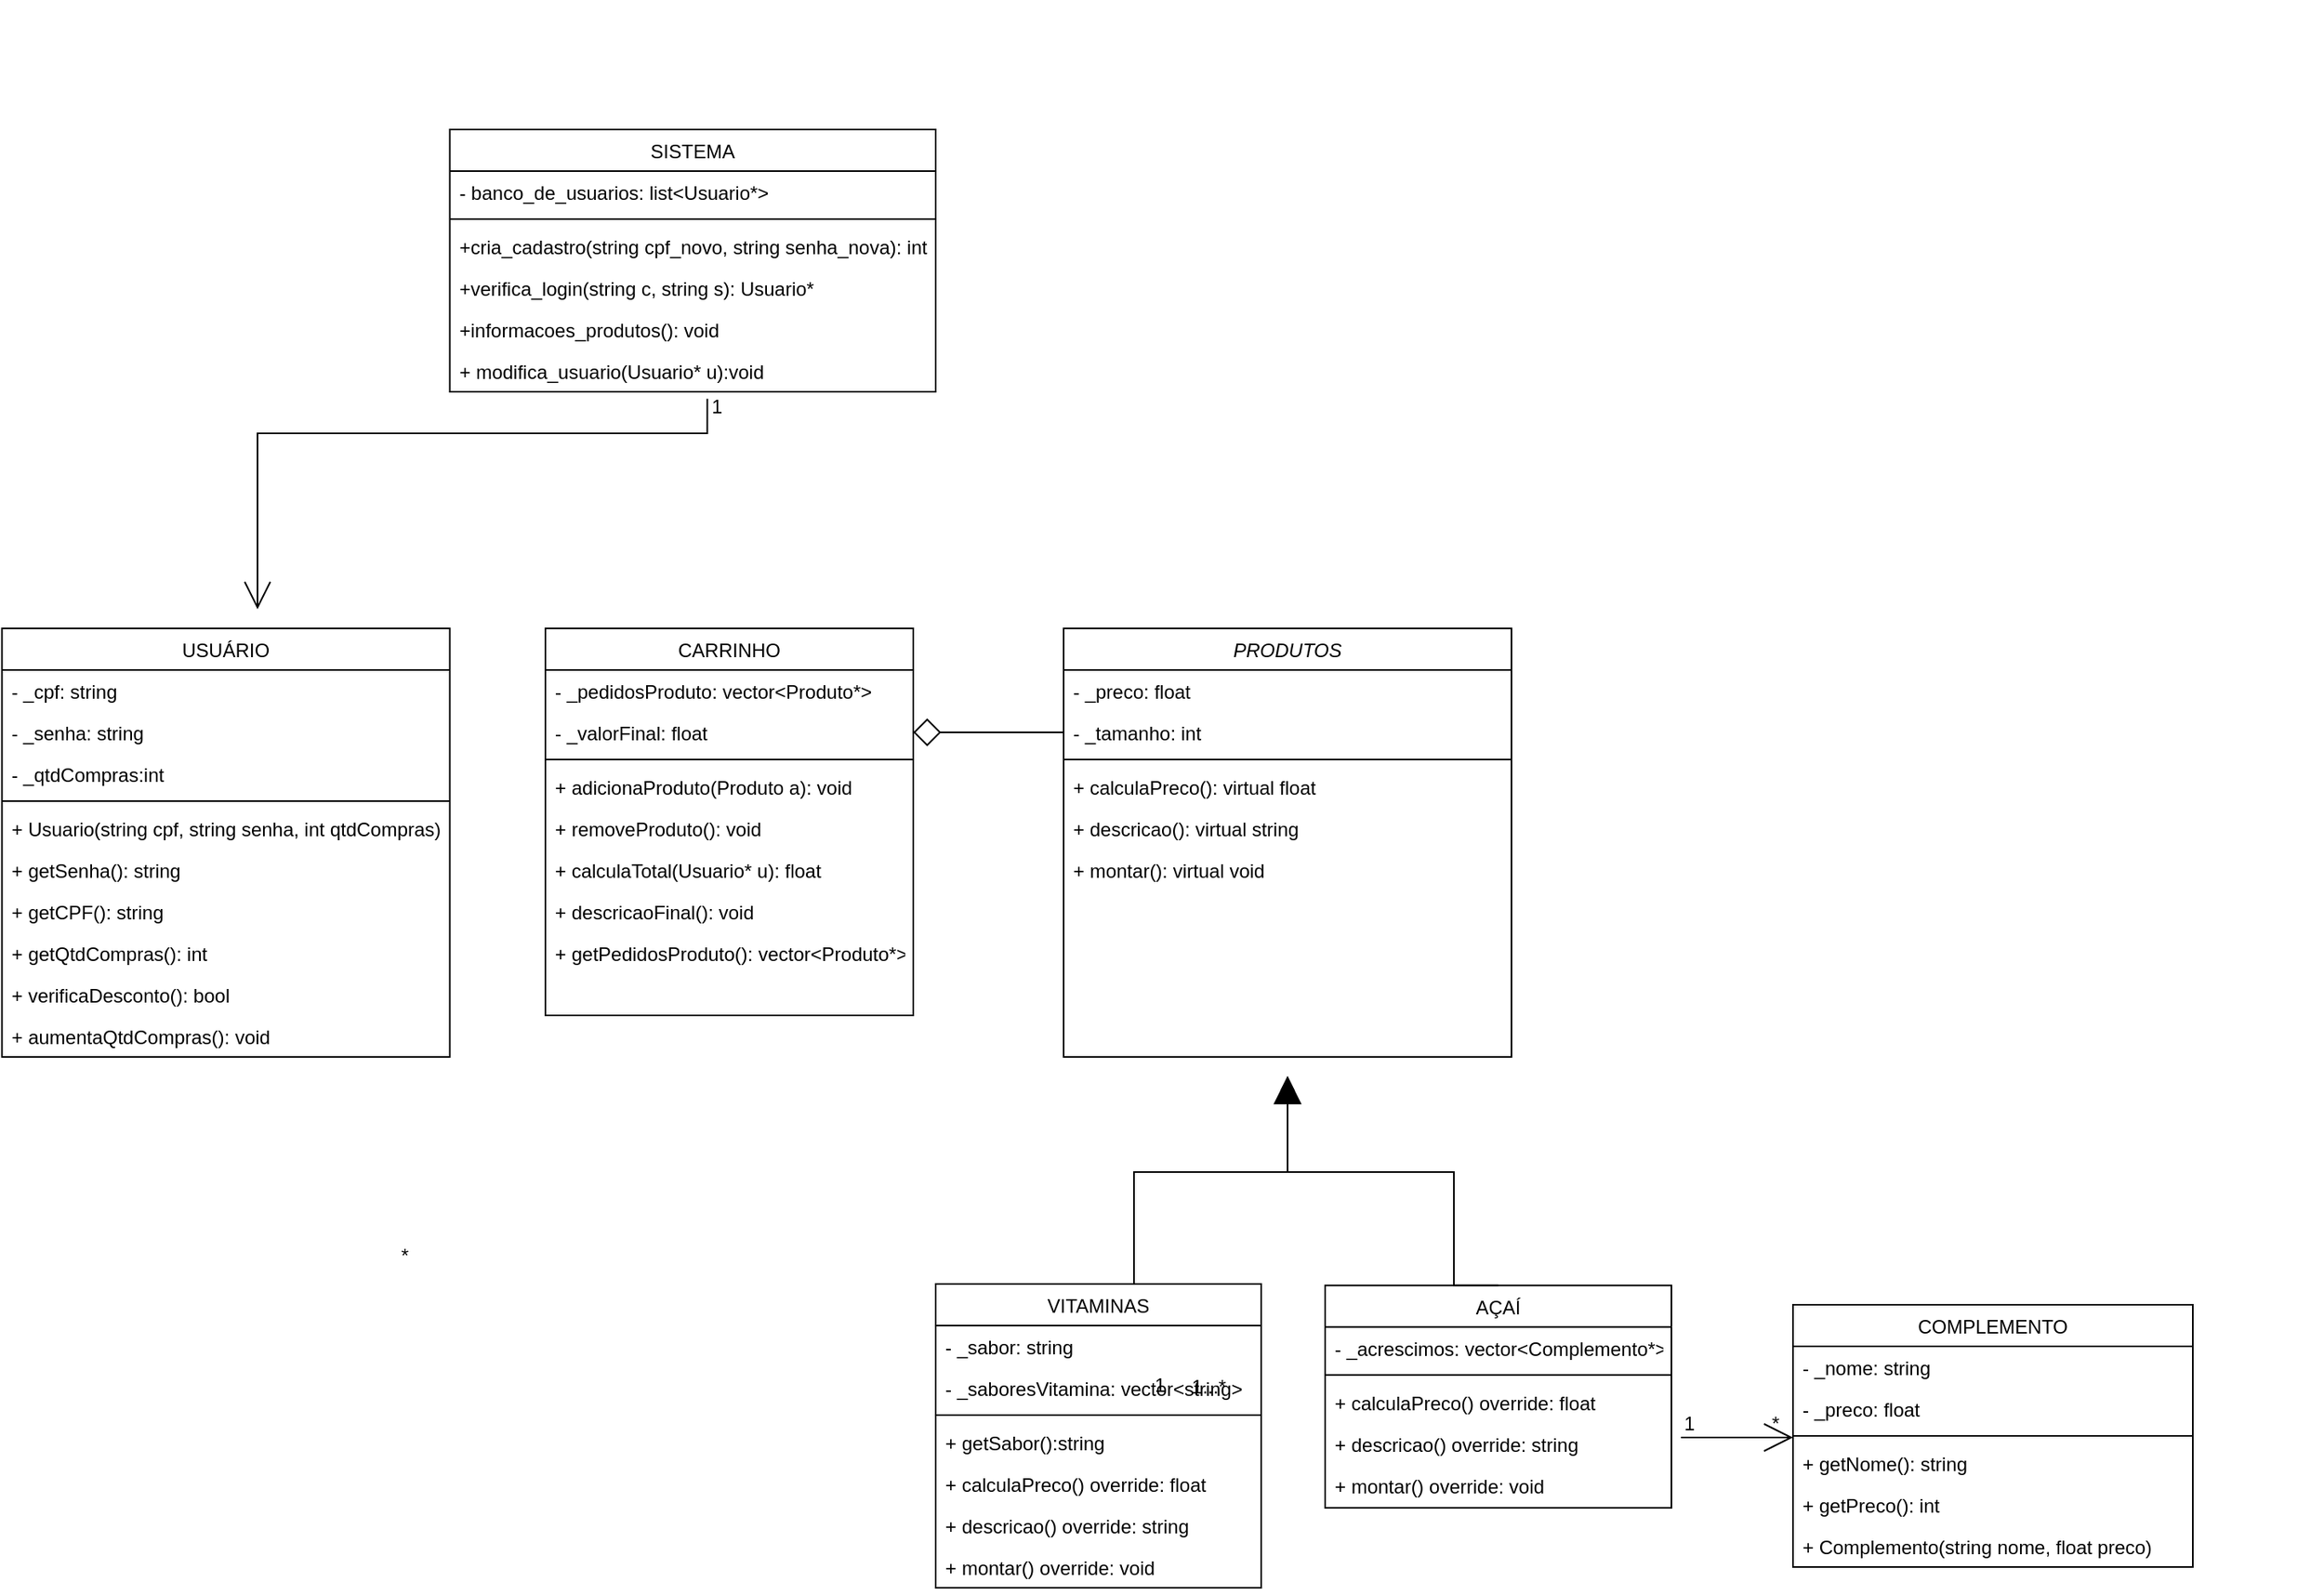 <mxfile version="20.6.0" type="device"><diagram id="C5RBs43oDa-KdzZeNtuy" name="Page-1"><mxGraphModel dx="1240" dy="677" grid="1" gridSize="10" guides="1" tooltips="1" connect="1" arrows="1" fold="1" page="1" pageScale="1" pageWidth="1654" pageHeight="2336" math="0" shadow="0"><root><mxCell id="WIyWlLk6GJQsqaUBKTNV-0"/><mxCell id="WIyWlLk6GJQsqaUBKTNV-1" parent="WIyWlLk6GJQsqaUBKTNV-0"/><mxCell id="zkfFHV4jXpPFQw0GAbJ--0" value="PRODUTOS" style="swimlane;fontStyle=2;align=center;verticalAlign=top;childLayout=stackLayout;horizontal=1;startSize=26;horizontalStack=0;resizeParent=1;resizeLast=0;collapsible=1;marginBottom=0;rounded=0;shadow=0;strokeWidth=1;" parent="WIyWlLk6GJQsqaUBKTNV-1" vertex="1"><mxGeometry x="1054" y="592" width="280" height="268" as="geometry"><mxRectangle x="220" y="120" width="160" height="26" as="alternateBounds"/></mxGeometry></mxCell><mxCell id="STIzrpk7gZ1dZnTW2SCc-5" value="- _preco: float" style="text;align=left;verticalAlign=top;spacingLeft=4;spacingRight=4;overflow=hidden;rotatable=0;points=[[0,0.5],[1,0.5]];portConstraint=eastwest;rounded=0;shadow=0;html=0;" parent="zkfFHV4jXpPFQw0GAbJ--0" vertex="1"><mxGeometry y="26" width="280" height="26" as="geometry"/></mxCell><mxCell id="STIzrpk7gZ1dZnTW2SCc-6" value="- _tamanho: int" style="text;align=left;verticalAlign=top;spacingLeft=4;spacingRight=4;overflow=hidden;rotatable=0;points=[[0,0.5],[1,0.5]];portConstraint=eastwest;rounded=0;shadow=0;html=0;" parent="zkfFHV4jXpPFQw0GAbJ--0" vertex="1"><mxGeometry y="52" width="280" height="26" as="geometry"/></mxCell><mxCell id="zkfFHV4jXpPFQw0GAbJ--4" value="" style="line;html=1;strokeWidth=1;align=left;verticalAlign=middle;spacingTop=-1;spacingLeft=3;spacingRight=3;rotatable=0;labelPosition=right;points=[];portConstraint=eastwest;" parent="zkfFHV4jXpPFQw0GAbJ--0" vertex="1"><mxGeometry y="78" width="280" height="8" as="geometry"/></mxCell><mxCell id="2W2O7efLA2-KB0Ci3Ubi-0" value="+ calculaPreco(): virtual float" style="text;align=left;verticalAlign=top;spacingLeft=4;spacingRight=4;overflow=hidden;rotatable=0;points=[[0,0.5],[1,0.5]];portConstraint=eastwest;" parent="zkfFHV4jXpPFQw0GAbJ--0" vertex="1"><mxGeometry y="86" width="280" height="26" as="geometry"/></mxCell><mxCell id="zkfFHV4jXpPFQw0GAbJ--5" value="+ descricao(): virtual string" style="text;align=left;verticalAlign=top;spacingLeft=4;spacingRight=4;overflow=hidden;rotatable=0;points=[[0,0.5],[1,0.5]];portConstraint=eastwest;" parent="zkfFHV4jXpPFQw0GAbJ--0" vertex="1"><mxGeometry y="112" width="280" height="26" as="geometry"/></mxCell><mxCell id="2W2O7efLA2-KB0Ci3Ubi-1" value="+ montar(): virtual void" style="text;align=left;verticalAlign=top;spacingLeft=4;spacingRight=4;overflow=hidden;rotatable=0;points=[[0,0.5],[1,0.5]];portConstraint=eastwest;" parent="zkfFHV4jXpPFQw0GAbJ--0" vertex="1"><mxGeometry y="138" width="280" height="26" as="geometry"/></mxCell><mxCell id="zkfFHV4jXpPFQw0GAbJ--17" value="COMPLEMENTO" style="swimlane;fontStyle=0;align=center;verticalAlign=top;childLayout=stackLayout;horizontal=1;startSize=26;horizontalStack=0;resizeParent=1;resizeLast=0;collapsible=1;marginBottom=0;rounded=0;shadow=0;strokeWidth=1;" parent="WIyWlLk6GJQsqaUBKTNV-1" vertex="1"><mxGeometry x="1510" y="1015" width="250" height="164" as="geometry"><mxRectangle x="550" y="140" width="160" height="26" as="alternateBounds"/></mxGeometry></mxCell><mxCell id="zkfFHV4jXpPFQw0GAbJ--18" value="- _nome: string" style="text;align=left;verticalAlign=top;spacingLeft=4;spacingRight=4;overflow=hidden;rotatable=0;points=[[0,0.5],[1,0.5]];portConstraint=eastwest;" parent="zkfFHV4jXpPFQw0GAbJ--17" vertex="1"><mxGeometry y="26" width="250" height="26" as="geometry"/></mxCell><mxCell id="qcMwbnb8OQr0L_AA5C1L-2" value="- _preco: float" style="text;align=left;verticalAlign=top;spacingLeft=4;spacingRight=4;overflow=hidden;rotatable=0;points=[[0,0.5],[1,0.5]];portConstraint=eastwest;" parent="zkfFHV4jXpPFQw0GAbJ--17" vertex="1"><mxGeometry y="52" width="250" height="26" as="geometry"/></mxCell><mxCell id="zkfFHV4jXpPFQw0GAbJ--23" value="" style="line;html=1;strokeWidth=1;align=left;verticalAlign=middle;spacingTop=-1;spacingLeft=3;spacingRight=3;rotatable=0;labelPosition=right;points=[];portConstraint=eastwest;" parent="zkfFHV4jXpPFQw0GAbJ--17" vertex="1"><mxGeometry y="78" width="250" height="8" as="geometry"/></mxCell><mxCell id="zkfFHV4jXpPFQw0GAbJ--24" value="+ getNome(): string" style="text;align=left;verticalAlign=top;spacingLeft=4;spacingRight=4;overflow=hidden;rotatable=0;points=[[0,0.5],[1,0.5]];portConstraint=eastwest;" parent="zkfFHV4jXpPFQw0GAbJ--17" vertex="1"><mxGeometry y="86" width="250" height="26" as="geometry"/></mxCell><mxCell id="qcMwbnb8OQr0L_AA5C1L-3" value="+ getPreco(): int" style="text;align=left;verticalAlign=top;spacingLeft=4;spacingRight=4;overflow=hidden;rotatable=0;points=[[0,0.5],[1,0.5]];portConstraint=eastwest;" parent="zkfFHV4jXpPFQw0GAbJ--17" vertex="1"><mxGeometry y="112" width="250" height="26" as="geometry"/></mxCell><mxCell id="STIzrpk7gZ1dZnTW2SCc-23" value="+ Complemento(string nome, float preco)" style="text;align=left;verticalAlign=top;spacingLeft=4;spacingRight=4;overflow=hidden;rotatable=0;points=[[0,0.5],[1,0.5]];portConstraint=eastwest;" parent="zkfFHV4jXpPFQw0GAbJ--17" vertex="1"><mxGeometry y="138" width="250" height="26" as="geometry"/></mxCell><mxCell id="zkfFHV4jXpPFQw0GAbJ--26" value="" style="endArrow=open;shadow=0;strokeWidth=1;rounded=0;endFill=1;edgeStyle=elbowEdgeStyle;elbow=vertical;endSize=16;" parent="WIyWlLk6GJQsqaUBKTNV-1" target="zkfFHV4jXpPFQw0GAbJ--17" edge="1"><mxGeometry x="0.5" y="41" relative="1" as="geometry"><mxPoint x="1440" y="1098" as="sourcePoint"/><mxPoint x="1690" y="1179" as="targetPoint"/><mxPoint x="-40" y="32" as="offset"/></mxGeometry></mxCell><mxCell id="zkfFHV4jXpPFQw0GAbJ--27" value="1" style="resizable=0;align=left;verticalAlign=bottom;labelBackgroundColor=none;fontSize=12;" parent="zkfFHV4jXpPFQw0GAbJ--26" connectable="0" vertex="1"><mxGeometry x="-1" relative="1" as="geometry"><mxPoint as="offset"/></mxGeometry></mxCell><mxCell id="zkfFHV4jXpPFQw0GAbJ--28" value="*" style="resizable=0;align=right;verticalAlign=bottom;labelBackgroundColor=none;fontSize=12;" parent="zkfFHV4jXpPFQw0GAbJ--26" connectable="0" vertex="1"><mxGeometry x="1" relative="1" as="geometry"><mxPoint x="-7" as="offset"/></mxGeometry></mxCell><mxCell id="2W2O7efLA2-KB0Ci3Ubi-6" value="USUÁRIO" style="swimlane;fontStyle=0;align=center;verticalAlign=top;childLayout=stackLayout;horizontal=1;startSize=26;horizontalStack=0;resizeParent=1;resizeLast=0;collapsible=1;marginBottom=0;rounded=0;shadow=0;strokeWidth=1;" parent="WIyWlLk6GJQsqaUBKTNV-1" vertex="1"><mxGeometry x="390.23" y="592" width="280" height="268" as="geometry"><mxRectangle x="130" y="380" width="160" height="26" as="alternateBounds"/></mxGeometry></mxCell><mxCell id="2W2O7efLA2-KB0Ci3Ubi-7" value="- _cpf: string" style="text;align=left;verticalAlign=top;spacingLeft=4;spacingRight=4;overflow=hidden;rotatable=0;points=[[0,0.5],[1,0.5]];portConstraint=eastwest;" parent="2W2O7efLA2-KB0Ci3Ubi-6" vertex="1"><mxGeometry y="26" width="280" height="26" as="geometry"/></mxCell><mxCell id="2W2O7efLA2-KB0Ci3Ubi-8" value="- _senha: string" style="text;align=left;verticalAlign=top;spacingLeft=4;spacingRight=4;overflow=hidden;rotatable=0;points=[[0,0.5],[1,0.5]];portConstraint=eastwest;rounded=0;shadow=0;html=0;" parent="2W2O7efLA2-KB0Ci3Ubi-6" vertex="1"><mxGeometry y="52" width="280" height="26" as="geometry"/></mxCell><mxCell id="2W2O7efLA2-KB0Ci3Ubi-13" value="- _qtdCompras:int" style="text;align=left;verticalAlign=top;spacingLeft=4;spacingRight=4;overflow=hidden;rotatable=0;points=[[0,0.5],[1,0.5]];portConstraint=eastwest;rounded=0;shadow=0;html=0;" parent="2W2O7efLA2-KB0Ci3Ubi-6" vertex="1"><mxGeometry y="78" width="280" height="26" as="geometry"/></mxCell><mxCell id="2W2O7efLA2-KB0Ci3Ubi-16" value="" style="line;html=1;strokeWidth=1;align=left;verticalAlign=middle;spacingTop=-1;spacingLeft=3;spacingRight=3;rotatable=0;labelPosition=right;points=[];portConstraint=eastwest;" parent="2W2O7efLA2-KB0Ci3Ubi-6" vertex="1"><mxGeometry y="104" width="280" height="8" as="geometry"/></mxCell><mxCell id="2W2O7efLA2-KB0Ci3Ubi-17" value="+ Usuario(string cpf, string senha, int qtdCompras)" style="text;align=left;verticalAlign=top;spacingLeft=4;spacingRight=4;overflow=hidden;rotatable=0;points=[[0,0.5],[1,0.5]];portConstraint=eastwest;" parent="2W2O7efLA2-KB0Ci3Ubi-6" vertex="1"><mxGeometry y="112" width="280" height="26" as="geometry"/></mxCell><mxCell id="2W2O7efLA2-KB0Ci3Ubi-18" value="+ getSenha(): string" style="text;align=left;verticalAlign=top;spacingLeft=4;spacingRight=4;overflow=hidden;rotatable=0;points=[[0,0.5],[1,0.5]];portConstraint=eastwest;rounded=0;shadow=0;html=0;" parent="2W2O7efLA2-KB0Ci3Ubi-6" vertex="1"><mxGeometry y="138" width="280" height="26" as="geometry"/></mxCell><mxCell id="2W2O7efLA2-KB0Ci3Ubi-19" value="+ getCPF(): string" style="text;align=left;verticalAlign=top;spacingLeft=4;spacingRight=4;overflow=hidden;rotatable=0;points=[[0,0.5],[1,0.5]];portConstraint=eastwest;rounded=0;shadow=0;html=0;" parent="2W2O7efLA2-KB0Ci3Ubi-6" vertex="1"><mxGeometry y="164" width="280" height="26" as="geometry"/></mxCell><mxCell id="r3M6E0WN0Lnk4v6JPJmN-32" value="+ getQtdCompras(): int" style="text;align=left;verticalAlign=top;spacingLeft=4;spacingRight=4;overflow=hidden;rotatable=0;points=[[0,0.5],[1,0.5]];portConstraint=eastwest;rounded=0;shadow=0;html=0;" parent="2W2O7efLA2-KB0Ci3Ubi-6" vertex="1"><mxGeometry y="190" width="280" height="26" as="geometry"/></mxCell><mxCell id="r3M6E0WN0Lnk4v6JPJmN-33" value="+ verificaDesconto(): bool&#10;" style="text;align=left;verticalAlign=top;spacingLeft=4;spacingRight=4;overflow=hidden;rotatable=0;points=[[0,0.5],[1,0.5]];portConstraint=eastwest;rounded=0;shadow=0;html=0;" parent="2W2O7efLA2-KB0Ci3Ubi-6" vertex="1"><mxGeometry y="216" width="280" height="26" as="geometry"/></mxCell><mxCell id="2W2O7efLA2-KB0Ci3Ubi-21" value="+ aumentaQtdCompras(): void&#10;" style="text;align=left;verticalAlign=top;spacingLeft=4;spacingRight=4;overflow=hidden;rotatable=0;points=[[0,0.5],[1,0.5]];portConstraint=eastwest;rounded=0;shadow=0;html=0;" parent="2W2O7efLA2-KB0Ci3Ubi-6" vertex="1"><mxGeometry y="242" width="280" height="26" as="geometry"/></mxCell><mxCell id="2W2O7efLA2-KB0Ci3Ubi-25" value="CARRINHO" style="swimlane;fontStyle=0;align=center;verticalAlign=top;childLayout=stackLayout;horizontal=1;startSize=26;horizontalStack=0;resizeParent=1;resizeLast=0;collapsible=1;marginBottom=0;rounded=0;shadow=0;strokeWidth=1;" parent="WIyWlLk6GJQsqaUBKTNV-1" vertex="1"><mxGeometry x="730" y="592" width="230" height="242" as="geometry"><mxRectangle x="340" y="380" width="170" height="26" as="alternateBounds"/></mxGeometry></mxCell><mxCell id="2W2O7efLA2-KB0Ci3Ubi-26" value="- _pedidosProduto: vector&lt;Produto*&gt;" style="text;align=left;verticalAlign=top;spacingLeft=4;spacingRight=4;overflow=hidden;rotatable=0;points=[[0,0.5],[1,0.5]];portConstraint=eastwest;" parent="2W2O7efLA2-KB0Ci3Ubi-25" vertex="1"><mxGeometry y="26" width="230" height="26" as="geometry"/></mxCell><mxCell id="2W2O7efLA2-KB0Ci3Ubi-28" value="- _valorFinal: float" style="text;align=left;verticalAlign=top;spacingLeft=4;spacingRight=4;overflow=hidden;rotatable=0;points=[[0,0.5],[1,0.5]];portConstraint=eastwest;" parent="2W2O7efLA2-KB0Ci3Ubi-25" vertex="1"><mxGeometry y="52" width="230" height="26" as="geometry"/></mxCell><mxCell id="2W2O7efLA2-KB0Ci3Ubi-27" value="" style="line;html=1;strokeWidth=1;align=left;verticalAlign=middle;spacingTop=-1;spacingLeft=3;spacingRight=3;rotatable=0;labelPosition=right;points=[];portConstraint=eastwest;" parent="2W2O7efLA2-KB0Ci3Ubi-25" vertex="1"><mxGeometry y="78" width="230" height="8" as="geometry"/></mxCell><mxCell id="2W2O7efLA2-KB0Ci3Ubi-30" value="+ adicionaProduto(Produto a): void" style="text;align=left;verticalAlign=top;spacingLeft=4;spacingRight=4;overflow=hidden;rotatable=0;points=[[0,0.5],[1,0.5]];portConstraint=eastwest;" parent="2W2O7efLA2-KB0Ci3Ubi-25" vertex="1"><mxGeometry y="86" width="230" height="26" as="geometry"/></mxCell><mxCell id="2W2O7efLA2-KB0Ci3Ubi-31" value="+ removeProduto(): void" style="text;align=left;verticalAlign=top;spacingLeft=4;spacingRight=4;overflow=hidden;rotatable=0;points=[[0,0.5],[1,0.5]];portConstraint=eastwest;" parent="2W2O7efLA2-KB0Ci3Ubi-25" vertex="1"><mxGeometry y="112" width="230" height="26" as="geometry"/></mxCell><mxCell id="2W2O7efLA2-KB0Ci3Ubi-33" value="+ calculaTotal(Usuario* u): float" style="text;align=left;verticalAlign=top;spacingLeft=4;spacingRight=4;overflow=hidden;rotatable=0;points=[[0,0.5],[1,0.5]];portConstraint=eastwest;" parent="2W2O7efLA2-KB0Ci3Ubi-25" vertex="1"><mxGeometry y="138" width="230" height="26" as="geometry"/></mxCell><mxCell id="2W2O7efLA2-KB0Ci3Ubi-34" value="+ descricaoFinal(): void&#10;" style="text;align=left;verticalAlign=top;spacingLeft=4;spacingRight=4;overflow=hidden;rotatable=0;points=[[0,0.5],[1,0.5]];portConstraint=eastwest;" parent="2W2O7efLA2-KB0Ci3Ubi-25" vertex="1"><mxGeometry y="164" width="230" height="26" as="geometry"/></mxCell><mxCell id="2W2O7efLA2-KB0Ci3Ubi-35" value="+ getPedidosProduto(): vector&lt;Produto*&gt;" style="text;align=left;verticalAlign=top;spacingLeft=4;spacingRight=4;overflow=hidden;rotatable=0;points=[[0,0.5],[1,0.5]];portConstraint=eastwest;" parent="2W2O7efLA2-KB0Ci3Ubi-25" vertex="1"><mxGeometry y="190" width="230" height="26" as="geometry"/></mxCell><mxCell id="STIzrpk7gZ1dZnTW2SCc-10" style="edgeStyle=orthogonalEdgeStyle;rounded=0;orthogonalLoop=1;jettySize=auto;html=1;exitX=0.5;exitY=0;exitDx=0;exitDy=0;" parent="WIyWlLk6GJQsqaUBKTNV-1" source="r3M6E0WN0Lnk4v6JPJmN-1" edge="1"><mxGeometry relative="1" as="geometry"><mxPoint x="1194" y="872" as="targetPoint"/><Array as="points"><mxPoint x="1098" y="932"/><mxPoint x="1194" y="932"/></Array></mxGeometry></mxCell><mxCell id="r3M6E0WN0Lnk4v6JPJmN-1" value="VITAMINAS" style="swimlane;fontStyle=0;align=center;verticalAlign=top;childLayout=stackLayout;horizontal=1;startSize=26;horizontalStack=0;resizeParent=1;resizeLast=0;collapsible=1;marginBottom=0;rounded=0;shadow=0;strokeWidth=1;" parent="WIyWlLk6GJQsqaUBKTNV-1" vertex="1"><mxGeometry x="974" y="1002" width="203.5" height="190" as="geometry"><mxRectangle x="550" y="140" width="160" height="26" as="alternateBounds"/></mxGeometry></mxCell><mxCell id="STIzrpk7gZ1dZnTW2SCc-18" value="- _sabor: string" style="text;align=left;verticalAlign=top;spacingLeft=4;spacingRight=4;overflow=hidden;rotatable=0;points=[[0,0.5],[1,0.5]];portConstraint=eastwest;" parent="r3M6E0WN0Lnk4v6JPJmN-1" vertex="1"><mxGeometry y="26" width="203.5" height="26" as="geometry"/></mxCell><mxCell id="r3M6E0WN0Lnk4v6JPJmN-2" value="- _saboresVitamina: vector&lt;string&gt;" style="text;align=left;verticalAlign=top;spacingLeft=4;spacingRight=4;overflow=hidden;rotatable=0;points=[[0,0.5],[1,0.5]];portConstraint=eastwest;" parent="r3M6E0WN0Lnk4v6JPJmN-1" vertex="1"><mxGeometry y="52" width="203.5" height="26" as="geometry"/></mxCell><mxCell id="r3M6E0WN0Lnk4v6JPJmN-4" value="" style="line;html=1;strokeWidth=1;align=left;verticalAlign=middle;spacingTop=-1;spacingLeft=3;spacingRight=3;rotatable=0;labelPosition=right;points=[];portConstraint=eastwest;" parent="r3M6E0WN0Lnk4v6JPJmN-1" vertex="1"><mxGeometry y="78" width="203.5" height="8" as="geometry"/></mxCell><mxCell id="qcMwbnb8OQr0L_AA5C1L-4" value="+ getSabor():string" style="text;align=left;verticalAlign=top;spacingLeft=4;spacingRight=4;overflow=hidden;rotatable=0;points=[[0,0.5],[1,0.5]];portConstraint=eastwest;" parent="r3M6E0WN0Lnk4v6JPJmN-1" vertex="1"><mxGeometry y="86" width="203.5" height="26" as="geometry"/></mxCell><mxCell id="STIzrpk7gZ1dZnTW2SCc-22" value="+ calculaPreco() override: float" style="text;align=left;verticalAlign=top;spacingLeft=4;spacingRight=4;overflow=hidden;rotatable=0;points=[[0,0.5],[1,0.5]];portConstraint=eastwest;" parent="r3M6E0WN0Lnk4v6JPJmN-1" vertex="1"><mxGeometry y="112" width="203.5" height="26" as="geometry"/></mxCell><mxCell id="r3M6E0WN0Lnk4v6JPJmN-5" value="+ descricao() override: string" style="text;align=left;verticalAlign=top;spacingLeft=4;spacingRight=4;overflow=hidden;rotatable=0;points=[[0,0.5],[1,0.5]];portConstraint=eastwest;" parent="r3M6E0WN0Lnk4v6JPJmN-1" vertex="1"><mxGeometry y="138" width="203.5" height="26" as="geometry"/></mxCell><mxCell id="STIzrpk7gZ1dZnTW2SCc-21" value="+ montar() override: void" style="text;align=left;verticalAlign=top;spacingLeft=4;spacingRight=4;overflow=hidden;rotatable=0;points=[[0,0.5],[1,0.5]];portConstraint=eastwest;" parent="r3M6E0WN0Lnk4v6JPJmN-1" vertex="1"><mxGeometry y="164" width="203.5" height="26" as="geometry"/></mxCell><mxCell id="r3M6E0WN0Lnk4v6JPJmN-8" value="AÇAÍ" style="swimlane;fontStyle=0;align=center;verticalAlign=top;childLayout=stackLayout;horizontal=1;startSize=26;horizontalStack=0;resizeParent=1;resizeLast=0;collapsible=1;marginBottom=0;rounded=0;shadow=0;strokeWidth=1;" parent="WIyWlLk6GJQsqaUBKTNV-1" vertex="1"><mxGeometry x="1217.5" y="1002.9" width="216.5" height="139.1" as="geometry"><mxRectangle x="550" y="140" width="160" height="26" as="alternateBounds"/></mxGeometry></mxCell><mxCell id="r3M6E0WN0Lnk4v6JPJmN-20" value="- _acrescimos: vector&lt;Complemento*&gt;" style="text;align=left;verticalAlign=top;spacingLeft=4;spacingRight=4;overflow=hidden;rotatable=0;points=[[0,0.5],[1,0.5]];portConstraint=eastwest;rounded=0;shadow=0;html=0;" parent="r3M6E0WN0Lnk4v6JPJmN-8" vertex="1"><mxGeometry y="26" width="216.5" height="26" as="geometry"/></mxCell><mxCell id="r3M6E0WN0Lnk4v6JPJmN-11" value="" style="line;html=1;strokeWidth=1;align=left;verticalAlign=middle;spacingTop=-1;spacingLeft=3;spacingRight=3;rotatable=0;labelPosition=right;points=[];portConstraint=eastwest;" parent="r3M6E0WN0Lnk4v6JPJmN-8" vertex="1"><mxGeometry y="52" width="216.5" height="8" as="geometry"/></mxCell><mxCell id="STIzrpk7gZ1dZnTW2SCc-14" value="+ calculaPreco() override: float" style="text;align=left;verticalAlign=top;spacingLeft=4;spacingRight=4;overflow=hidden;rotatable=0;points=[[0,0.5],[1,0.5]];portConstraint=eastwest;" parent="r3M6E0WN0Lnk4v6JPJmN-8" vertex="1"><mxGeometry y="60" width="216.5" height="26" as="geometry"/></mxCell><mxCell id="STIzrpk7gZ1dZnTW2SCc-15" value="+ descricao() override: string" style="text;align=left;verticalAlign=top;spacingLeft=4;spacingRight=4;overflow=hidden;rotatable=0;points=[[0,0.5],[1,0.5]];portConstraint=eastwest;" parent="r3M6E0WN0Lnk4v6JPJmN-8" vertex="1"><mxGeometry y="86" width="216.5" height="26" as="geometry"/></mxCell><mxCell id="STIzrpk7gZ1dZnTW2SCc-13" value="+ montar() override: void" style="text;align=left;verticalAlign=top;spacingLeft=4;spacingRight=4;overflow=hidden;rotatable=0;points=[[0,0.5],[1,0.5]];portConstraint=eastwest;" parent="r3M6E0WN0Lnk4v6JPJmN-8" vertex="1"><mxGeometry y="112" width="216.5" height="26" as="geometry"/></mxCell><mxCell id="r3M6E0WN0Lnk4v6JPJmN-21" value="SISTEMA" style="swimlane;fontStyle=0;align=center;verticalAlign=top;childLayout=stackLayout;horizontal=1;startSize=26;horizontalStack=0;resizeParent=1;resizeLast=0;collapsible=1;marginBottom=0;rounded=0;shadow=0;strokeWidth=1;" parent="WIyWlLk6GJQsqaUBKTNV-1" vertex="1"><mxGeometry x="670.23" y="280" width="303.77" height="164" as="geometry"><mxRectangle x="550" y="140" width="160" height="26" as="alternateBounds"/></mxGeometry></mxCell><mxCell id="r3M6E0WN0Lnk4v6JPJmN-22" value="- banco_de_usuarios: list&lt;Usuario*&gt;" style="text;align=left;verticalAlign=top;spacingLeft=4;spacingRight=4;overflow=hidden;rotatable=0;points=[[0,0.5],[1,0.5]];portConstraint=eastwest;" parent="r3M6E0WN0Lnk4v6JPJmN-21" vertex="1"><mxGeometry y="26" width="303.77" height="26" as="geometry"/></mxCell><mxCell id="r3M6E0WN0Lnk4v6JPJmN-24" value="" style="line;html=1;strokeWidth=1;align=left;verticalAlign=middle;spacingTop=-1;spacingLeft=3;spacingRight=3;rotatable=0;labelPosition=right;points=[];portConstraint=eastwest;" parent="r3M6E0WN0Lnk4v6JPJmN-21" vertex="1"><mxGeometry y="52" width="303.77" height="8" as="geometry"/></mxCell><mxCell id="r3M6E0WN0Lnk4v6JPJmN-25" value="+cria_cadastro(string cpf_novo, string senha_nova): int" style="text;align=left;verticalAlign=top;spacingLeft=4;spacingRight=4;overflow=hidden;rotatable=0;points=[[0,0.5],[1,0.5]];portConstraint=eastwest;" parent="r3M6E0WN0Lnk4v6JPJmN-21" vertex="1"><mxGeometry y="60" width="303.77" height="26" as="geometry"/></mxCell><mxCell id="r3M6E0WN0Lnk4v6JPJmN-26" value="+verifica_login(string c, string s): Usuario*" style="text;align=left;verticalAlign=top;spacingLeft=4;spacingRight=4;overflow=hidden;rotatable=0;points=[[0,0.5],[1,0.5]];portConstraint=eastwest;" parent="r3M6E0WN0Lnk4v6JPJmN-21" vertex="1"><mxGeometry y="86" width="303.77" height="26" as="geometry"/></mxCell><mxCell id="r3M6E0WN0Lnk4v6JPJmN-29" value="+informacoes_produtos(): void" style="text;align=left;verticalAlign=top;spacingLeft=4;spacingRight=4;overflow=hidden;rotatable=0;points=[[0,0.5],[1,0.5]];portConstraint=eastwest;" parent="r3M6E0WN0Lnk4v6JPJmN-21" vertex="1"><mxGeometry y="112" width="303.77" height="26" as="geometry"/></mxCell><mxCell id="grSxoBSiAb7Z_5PmJCjQ-0" value="+ modifica_usuario(Usuario* u):void" style="text;align=left;verticalAlign=top;spacingLeft=4;spacingRight=4;overflow=hidden;rotatable=0;points=[[0,0.5],[1,0.5]];portConstraint=eastwest;" parent="r3M6E0WN0Lnk4v6JPJmN-21" vertex="1"><mxGeometry y="138" width="303.77" height="26" as="geometry"/></mxCell><mxCell id="STIzrpk7gZ1dZnTW2SCc-12" style="edgeStyle=orthogonalEdgeStyle;rounded=0;orthogonalLoop=1;jettySize=auto;html=1;exitX=0.5;exitY=0;exitDx=0;exitDy=0;endArrow=block;endFill=1;endSize=15;" parent="WIyWlLk6GJQsqaUBKTNV-1" source="r3M6E0WN0Lnk4v6JPJmN-8" edge="1"><mxGeometry relative="1" as="geometry"><mxPoint x="1194.0" y="872.0" as="targetPoint"/><mxPoint x="1297.5" y="1002.9" as="sourcePoint"/><Array as="points"><mxPoint x="1298" y="932"/><mxPoint x="1194" y="932"/></Array></mxGeometry></mxCell><mxCell id="qcMwbnb8OQr0L_AA5C1L-1" style="edgeStyle=orthogonalEdgeStyle;rounded=0;orthogonalLoop=1;jettySize=auto;html=1;exitX=0;exitY=0.5;exitDx=0;exitDy=0;entryX=1;entryY=0.5;entryDx=0;entryDy=0;endArrow=diamond;endFill=0;endSize=15;" parent="WIyWlLk6GJQsqaUBKTNV-1" source="STIzrpk7gZ1dZnTW2SCc-5" target="2W2O7efLA2-KB0Ci3Ubi-28" edge="1"><mxGeometry relative="1" as="geometry"><Array as="points"><mxPoint x="1054" y="657"/></Array></mxGeometry></mxCell><mxCell id="6DZ4ZsA9o8DOjGrlZvWN-0" value="1" style="resizable=0;align=left;verticalAlign=bottom;labelBackgroundColor=none;fontSize=12;" connectable="0" vertex="1" parent="WIyWlLk6GJQsqaUBKTNV-1"><mxGeometry x="1840" y="199.997" as="geometry"><mxPoint x="-1008" y="262" as="offset"/></mxGeometry></mxCell><mxCell id="6DZ4ZsA9o8DOjGrlZvWN-5" value="*" style="resizable=0;align=right;verticalAlign=bottom;labelBackgroundColor=none;fontSize=12;" connectable="0" vertex="1" parent="WIyWlLk6GJQsqaUBKTNV-1"><mxGeometry x="1656" y="1014.997" as="geometry"><mxPoint x="-1010" y="-22" as="offset"/></mxGeometry></mxCell><mxCell id="6DZ4ZsA9o8DOjGrlZvWN-6" style="edgeStyle=orthogonalEdgeStyle;rounded=0;orthogonalLoop=1;jettySize=auto;html=1;endArrow=open;endFill=0;endSize=15;exitX=0.53;exitY=1.167;exitDx=0;exitDy=0;exitPerimeter=0;" edge="1" parent="WIyWlLk6GJQsqaUBKTNV-1" source="grSxoBSiAb7Z_5PmJCjQ-0"><mxGeometry relative="1" as="geometry"><mxPoint x="820" y="470" as="sourcePoint"/><mxPoint x="550" y="580" as="targetPoint"/><Array as="points"><mxPoint x="831" y="470"/><mxPoint x="550" y="470"/></Array></mxGeometry></mxCell><mxCell id="6DZ4ZsA9o8DOjGrlZvWN-7" value="1" style="resizable=0;align=left;verticalAlign=bottom;labelBackgroundColor=none;fontSize=12;" connectable="0" vertex="1" parent="WIyWlLk6GJQsqaUBKTNV-1"><mxGeometry x="1450" y="1108" as="geometry"><mxPoint x="-341" y="-34" as="offset"/></mxGeometry></mxCell><mxCell id="6DZ4ZsA9o8DOjGrlZvWN-8" value="1...*&#10;" style="resizable=0;align=right;verticalAlign=bottom;labelBackgroundColor=none;fontSize=12;" connectable="0" vertex="1" parent="WIyWlLk6GJQsqaUBKTNV-1"><mxGeometry x="1526" y="1125" as="geometry"><mxPoint x="-369" y="-36" as="offset"/></mxGeometry></mxCell></root></mxGraphModel></diagram></mxfile>
